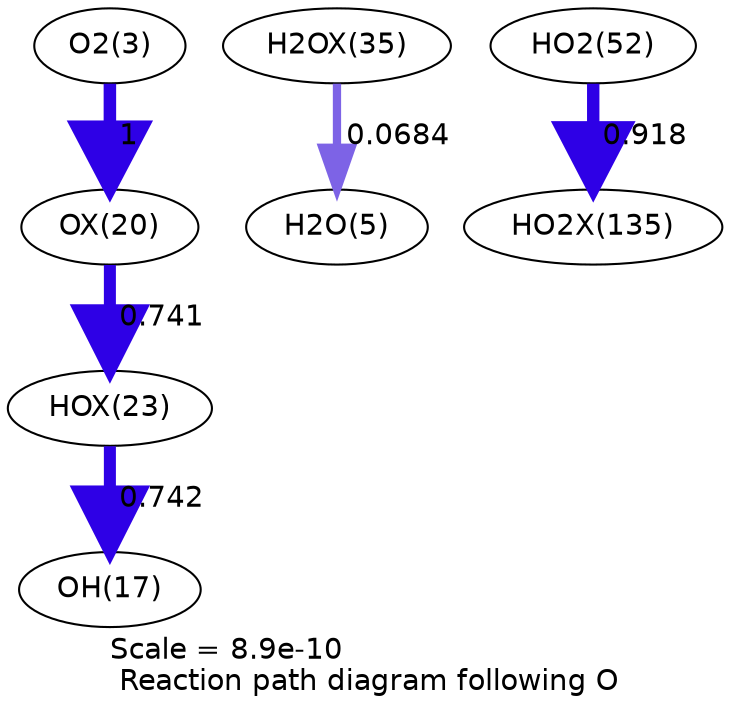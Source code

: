 digraph reaction_paths {
center=1;
s5 -> s38[fontname="Helvetica", penwidth=6, arrowsize=3, color="0.7, 1.5, 0.9"
, label=" 1"];
s38 -> s41[fontname="Helvetica", penwidth=5.77, arrowsize=2.89, color="0.7, 1.24, 0.9"
, label=" 0.741"];
s41 -> s19[fontname="Helvetica", penwidth=5.78, arrowsize=2.89, color="0.7, 1.24, 0.9"
, label=" 0.742"];
s47 -> s7[fontname="Helvetica", penwidth=3.97, arrowsize=1.99, color="0.7, 0.568, 0.9"
, label=" 0.0684"];
s21 -> s61[fontname="Helvetica", penwidth=5.94, arrowsize=2.97, color="0.7, 1.42, 0.9"
, label=" 0.918"];
s5 [ fontname="Helvetica", label="O2(3)"];
s7 [ fontname="Helvetica", label="H2O(5)"];
s19 [ fontname="Helvetica", label="OH(17)"];
s21 [ fontname="Helvetica", label="HO2(52)"];
s38 [ fontname="Helvetica", label="OX(20)"];
s41 [ fontname="Helvetica", label="HOX(23)"];
s47 [ fontname="Helvetica", label="H2OX(35)"];
s61 [ fontname="Helvetica", label="HO2X(135)"];
 label = "Scale = 8.9e-10\l Reaction path diagram following O";
 fontname = "Helvetica";
}
